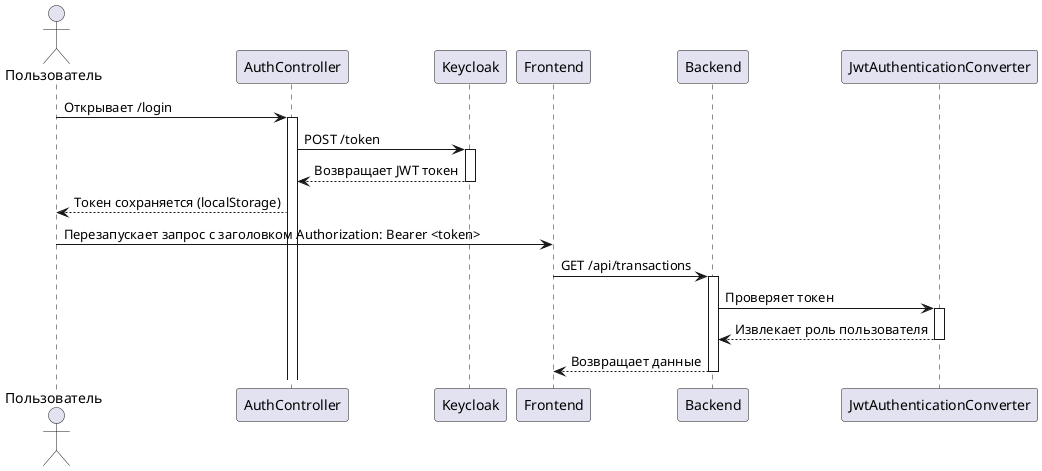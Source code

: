 @startuml
actor "Пользователь" as User
User -> AuthController : Открывает /login
activate AuthController

AuthController -> Keycloak : POST /token
activate Keycloak
Keycloak --> AuthController : Возвращает JWT токен
deactivate Keycloak

AuthController --> User : Токен сохраняется (localStorage)
User -> Frontend : Перезапускает запрос с заголовком Authorization: Bearer <token>
Frontend -> Backend : GET /api/transactions
activate Backend

Backend -> JwtAuthenticationConverter : Проверяет токен
activate JwtAuthenticationConverter
JwtAuthenticationConverter --> Backend : Извлекает роль пользователя
deactivate JwtAuthenticationConverter

Backend --> Frontend : Возвращает данные
deactivate Backend
@enduml
